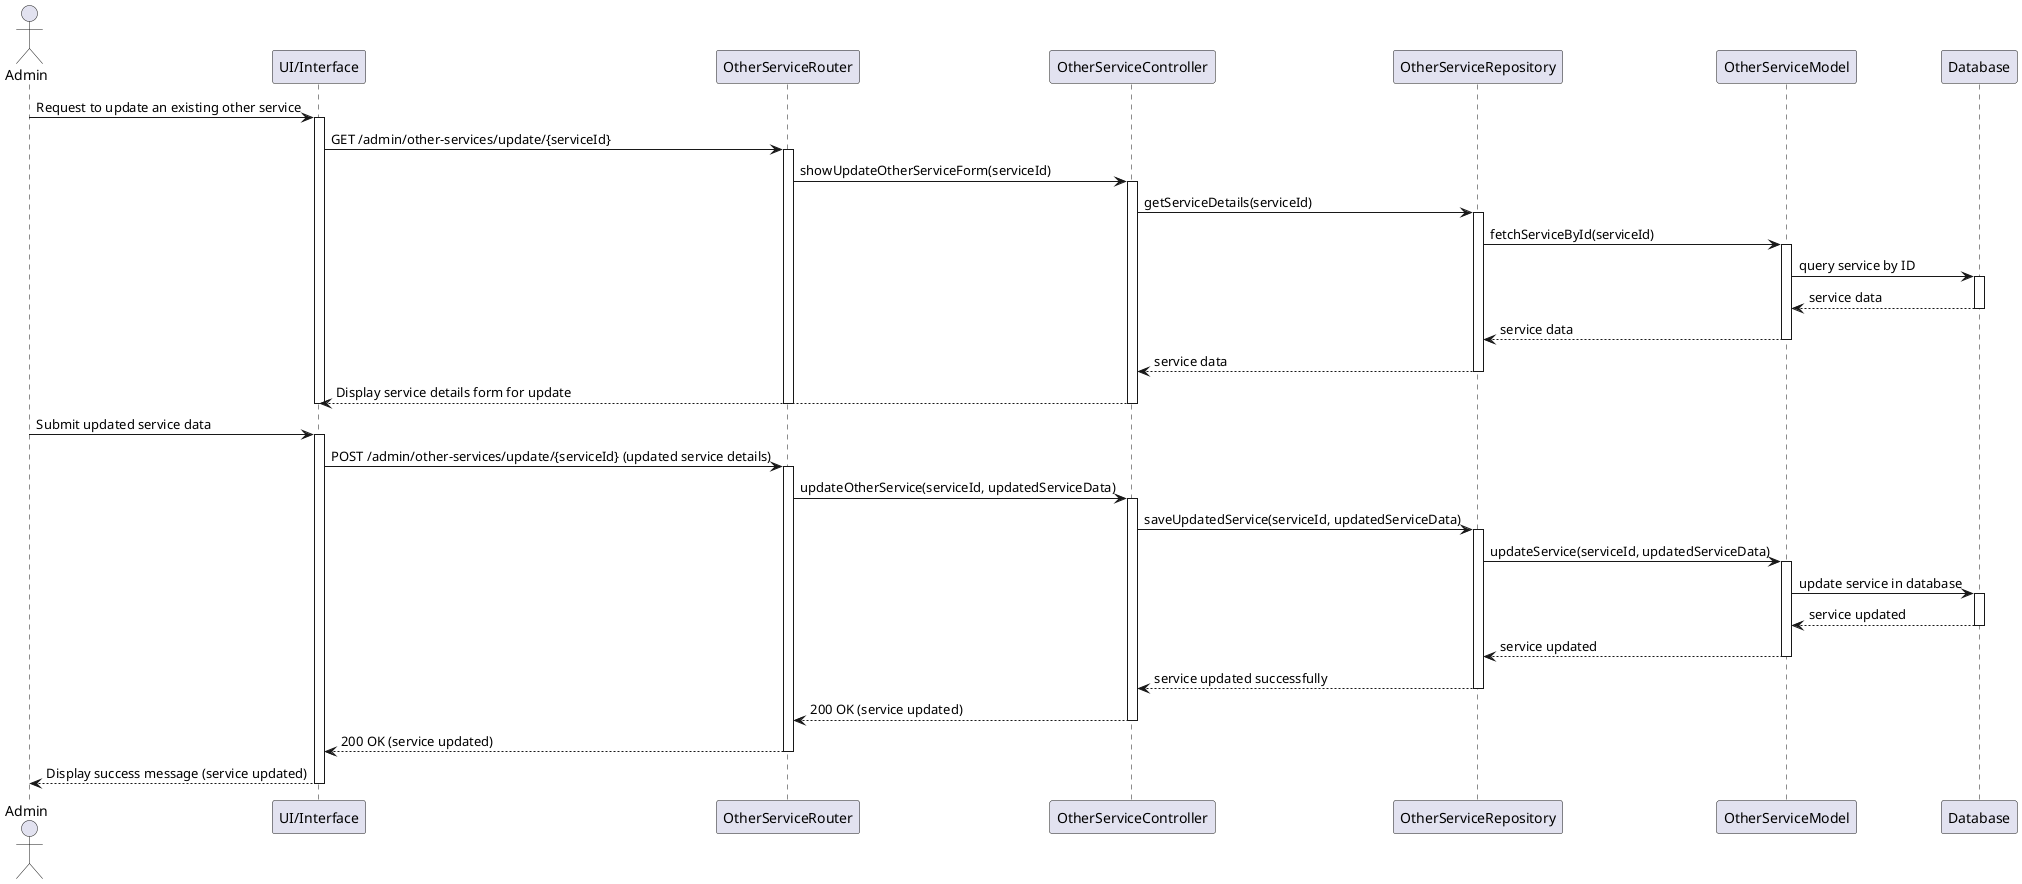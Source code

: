 @startuml
actor Admin
participant "UI/Interface" as UI
participant "OtherServiceRouter" as Router
participant "OtherServiceController" as Controller
participant "OtherServiceRepository" as Repository
participant "OtherServiceModel" as OtherServiceModel
participant "Database" as DB

Admin -> UI: Request to update an existing other service
activate UI
UI -> Router: GET /admin/other-services/update/{serviceId}
activate Router
Router -> Controller: showUpdateOtherServiceForm(serviceId)
activate Controller
Controller -> Repository: getServiceDetails(serviceId)
activate Repository

Repository -> OtherServiceModel: fetchServiceById(serviceId)
activate OtherServiceModel
OtherServiceModel -> DB: query service by ID
activate DB
DB --> OtherServiceModel: service data
deactivate DB
OtherServiceModel --> Repository: service data
deactivate OtherServiceModel
Repository --> Controller: service data
deactivate Repository

Controller --> UI: Display service details form for update
deactivate Controller
deactivate Router
deactivate UI

Admin -> UI: Submit updated service data
activate UI
UI -> Router: POST /admin/other-services/update/{serviceId} (updated service details)
activate Router
Router -> Controller: updateOtherService(serviceId, updatedServiceData)
activate Controller
Controller -> Repository: saveUpdatedService(serviceId, updatedServiceData)
activate Repository

Repository -> OtherServiceModel: updateService(serviceId, updatedServiceData)
activate OtherServiceModel
OtherServiceModel -> DB: update service in database
activate DB
DB --> OtherServiceModel: service updated
deactivate DB
OtherServiceModel --> Repository: service updated
deactivate OtherServiceModel
Repository --> Controller: service updated successfully
deactivate Repository

Controller --> Router: 200 OK (service updated)
deactivate Controller
Router --> UI: 200 OK (service updated)
deactivate Router
UI --> Admin: Display success message (service updated)
deactivate UI
@enduml
